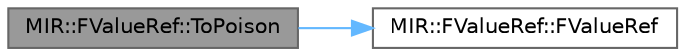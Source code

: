 digraph "MIR::FValueRef::ToPoison"
{
 // INTERACTIVE_SVG=YES
 // LATEX_PDF_SIZE
  bgcolor="transparent";
  edge [fontname=Helvetica,fontsize=10,labelfontname=Helvetica,labelfontsize=10];
  node [fontname=Helvetica,fontsize=10,shape=box,height=0.2,width=0.4];
  rankdir="LR";
  Node1 [id="Node000001",label="MIR::FValueRef::ToPoison",height=0.2,width=0.4,color="gray40", fillcolor="grey60", style="filled", fontcolor="black",tooltip=" "];
  Node1 -> Node2 [id="edge1_Node000001_Node000002",color="steelblue1",style="solid",tooltip=" "];
  Node2 [id="Node000002",label="MIR::FValueRef::FValueRef",height=0.2,width=0.4,color="grey40", fillcolor="white", style="filled",URL="$d7/dbf/structMIR_1_1FValueRef.html#ad454f11906d2e42e24b7d63b61e5d3f1",tooltip=" "];
}
